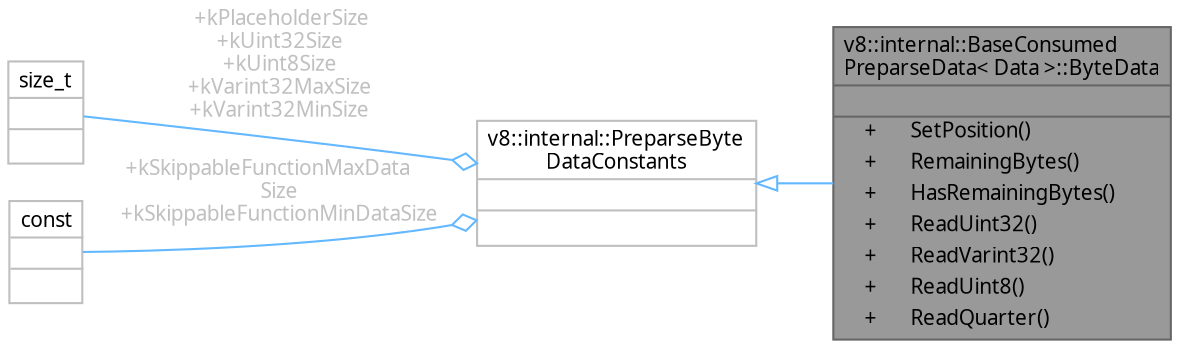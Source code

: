digraph "v8::internal::BaseConsumedPreparseData&lt; Data &gt;::ByteData"
{
 // INTERACTIVE_SVG=YES
 // LATEX_PDF_SIZE
  bgcolor="transparent";
  rankdir="LR";
  edge [fontname="Cascadia Code NF",fontsize=10,labelfontname="Cascadia Code NF",labelfontsize=10];
  node [fontname="Cascadia Code NF",fontsize=10,shape=box,height=0.2,width=0.4];
  Node1 [id="Node000001",shape=plain,label=<<TABLE CELLBORDER="0" BORDER="1"><TR><TD COLSPAN="2" CELLPADDING="1" CELLSPACING="0">v8::internal::BaseConsumed<BR ALIGN="LEFT"/>PreparseData&lt; Data &gt;::ByteData</TD></TR>
<HR/>
<TR><TD COLSPAN="2" CELLPADDING="1" CELLSPACING="0">&nbsp;</TD></TR>
<HR/>
<TR><TD VALIGN="top" CELLPADDING="1" CELLSPACING="0">+</TD><TD VALIGN="top" ALIGN="LEFT" CELLPADDING="1" CELLSPACING="0">SetPosition()<BR ALIGN="LEFT"/></TD></TR>
<TR><TD VALIGN="top" CELLPADDING="1" CELLSPACING="0">+</TD><TD VALIGN="top" ALIGN="LEFT" CELLPADDING="1" CELLSPACING="0">RemainingBytes()<BR ALIGN="LEFT"/></TD></TR>
<TR><TD VALIGN="top" CELLPADDING="1" CELLSPACING="0">+</TD><TD VALIGN="top" ALIGN="LEFT" CELLPADDING="1" CELLSPACING="0">HasRemainingBytes()<BR ALIGN="LEFT"/></TD></TR>
<TR><TD VALIGN="top" CELLPADDING="1" CELLSPACING="0">+</TD><TD VALIGN="top" ALIGN="LEFT" CELLPADDING="1" CELLSPACING="0">ReadUint32()<BR ALIGN="LEFT"/></TD></TR>
<TR><TD VALIGN="top" CELLPADDING="1" CELLSPACING="0">+</TD><TD VALIGN="top" ALIGN="LEFT" CELLPADDING="1" CELLSPACING="0">ReadVarint32()<BR ALIGN="LEFT"/></TD></TR>
<TR><TD VALIGN="top" CELLPADDING="1" CELLSPACING="0">+</TD><TD VALIGN="top" ALIGN="LEFT" CELLPADDING="1" CELLSPACING="0">ReadUint8()<BR ALIGN="LEFT"/></TD></TR>
<TR><TD VALIGN="top" CELLPADDING="1" CELLSPACING="0">+</TD><TD VALIGN="top" ALIGN="LEFT" CELLPADDING="1" CELLSPACING="0">ReadQuarter()<BR ALIGN="LEFT"/></TD></TR>
</TABLE>>
,height=0.2,width=0.4,color="gray40", fillcolor="grey60", style="filled", fontcolor="black",tooltip=" "];
  Node2 -> Node1 [id="edge1_Node000001_Node000002",dir="back",color="steelblue1",style="solid",tooltip=" ",arrowtail="onormal"];
  Node2 [id="Node000002",shape=plain,label=<<TABLE CELLBORDER="0" BORDER="1"><TR><TD COLSPAN="2" CELLPADDING="1" CELLSPACING="0">v8::internal::PreparseByte<BR ALIGN="LEFT"/>DataConstants</TD></TR>
<HR/>
<TR><TD COLSPAN="2" CELLPADDING="1" CELLSPACING="0">&nbsp;</TD></TR>
<HR/>
<TR><TD COLSPAN="2" CELLPADDING="1" CELLSPACING="0">&nbsp;</TD></TR>
</TABLE>>
,height=0.2,width=0.4,color="grey75", fillcolor="white", style="filled",URL="$de/d43/structv8_1_1internal_1_1PreparseByteDataConstants.html",tooltip=" "];
  Node3 -> Node2 [id="edge2_Node000002_Node000003",color="steelblue1",style="solid",tooltip=" ",label=" +kPlaceholderSize\n+kUint32Size\n+kUint8Size\n+kVarint32MaxSize\n+kVarint32MinSize",fontcolor="grey" ,arrowhead="odiamond"];
  Node3 [id="Node000003",shape=plain,label=<<TABLE CELLBORDER="0" BORDER="1"><TR><TD COLSPAN="2" CELLPADDING="1" CELLSPACING="0">size_t</TD></TR>
<HR/>
<TR><TD COLSPAN="2" CELLPADDING="1" CELLSPACING="0">&nbsp;</TD></TR>
<HR/>
<TR><TD COLSPAN="2" CELLPADDING="1" CELLSPACING="0">&nbsp;</TD></TR>
</TABLE>>
,height=0.2,width=0.4,color="grey75", fillcolor="white", style="filled",tooltip=" "];
  Node4 -> Node2 [id="edge3_Node000002_Node000004",color="steelblue1",style="solid",tooltip=" ",label=" +kSkippableFunctionMaxData\lSize\n+kSkippableFunctionMinDataSize",fontcolor="grey" ,arrowhead="odiamond"];
  Node4 [id="Node000004",shape=plain,label=<<TABLE CELLBORDER="0" BORDER="1"><TR><TD COLSPAN="2" CELLPADDING="1" CELLSPACING="0">const</TD></TR>
<HR/>
<TR><TD COLSPAN="2" CELLPADDING="1" CELLSPACING="0">&nbsp;</TD></TR>
<HR/>
<TR><TD COLSPAN="2" CELLPADDING="1" CELLSPACING="0">&nbsp;</TD></TR>
</TABLE>>
,height=0.2,width=0.4,color="grey75", fillcolor="white", style="filled",tooltip=" "];
}
